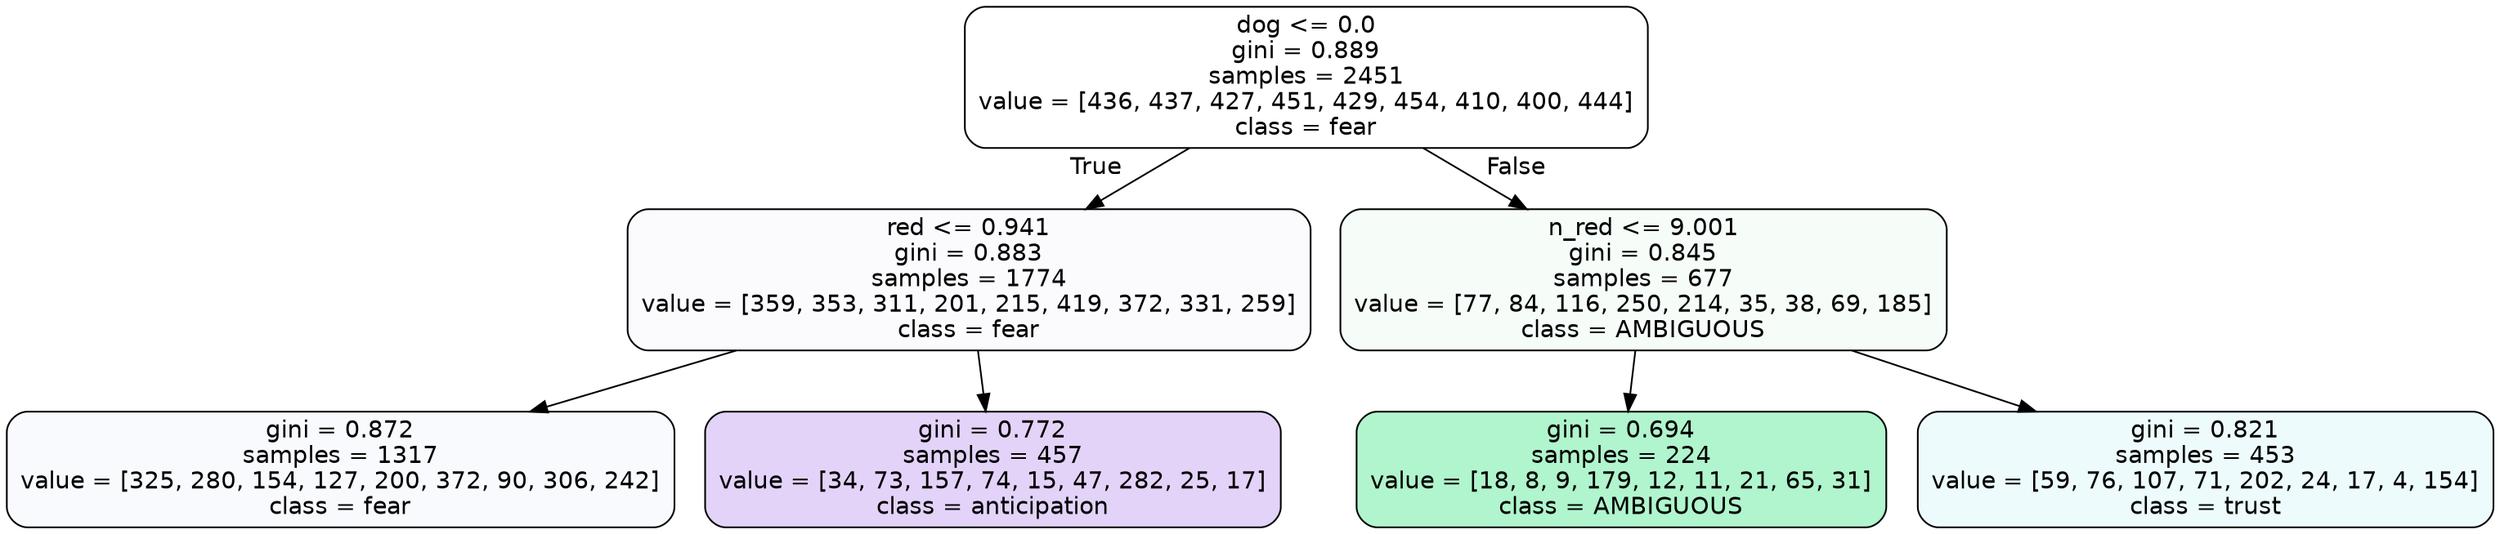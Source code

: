 digraph Tree {
node [shape=box, style="filled, rounded", color="black", fontname=helvetica] ;
edge [fontname=helvetica] ;
0 [label="dog <= 0.0\ngini = 0.889\nsamples = 2451\nvalue = [436, 437, 427, 451, 429, 454, 410, 400, 444]\nclass = fear", fillcolor="#3964e500"] ;
1 [label="red <= 0.941\ngini = 0.883\nsamples = 1774\nvalue = [359, 353, 311, 201, 215, 419, 372, 331, 259]\nclass = fear", fillcolor="#3964e505"] ;
0 -> 1 [labeldistance=2.5, labelangle=45, headlabel="True"] ;
2 [label="gini = 0.872\nsamples = 1317\nvalue = [325, 280, 154, 127, 200, 372, 90, 306, 242]\nclass = fear", fillcolor="#3964e507"] ;
1 -> 2 ;
3 [label="gini = 0.772\nsamples = 457\nvalue = [34, 73, 157, 74, 15, 47, 282, 25, 17]\nclass = anticipation", fillcolor="#8139e538"] ;
1 -> 3 ;
4 [label="n_red <= 9.001\ngini = 0.845\nsamples = 677\nvalue = [77, 84, 116, 250, 214, 35, 38, 69, 185]\nclass = AMBIGUOUS", fillcolor="#39e5810b"] ;
0 -> 4 [labeldistance=2.5, labelangle=-45, headlabel="False"] ;
5 [label="gini = 0.694\nsamples = 224\nvalue = [18, 8, 9, 179, 12, 11, 21, 65, 31]\nclass = AMBIGUOUS", fillcolor="#39e58165"] ;
4 -> 5 ;
6 [label="gini = 0.821\nsamples = 453\nvalue = [59, 76, 107, 71, 202, 24, 17, 4, 154]\nclass = trust", fillcolor="#39d7e516"] ;
4 -> 6 ;
}